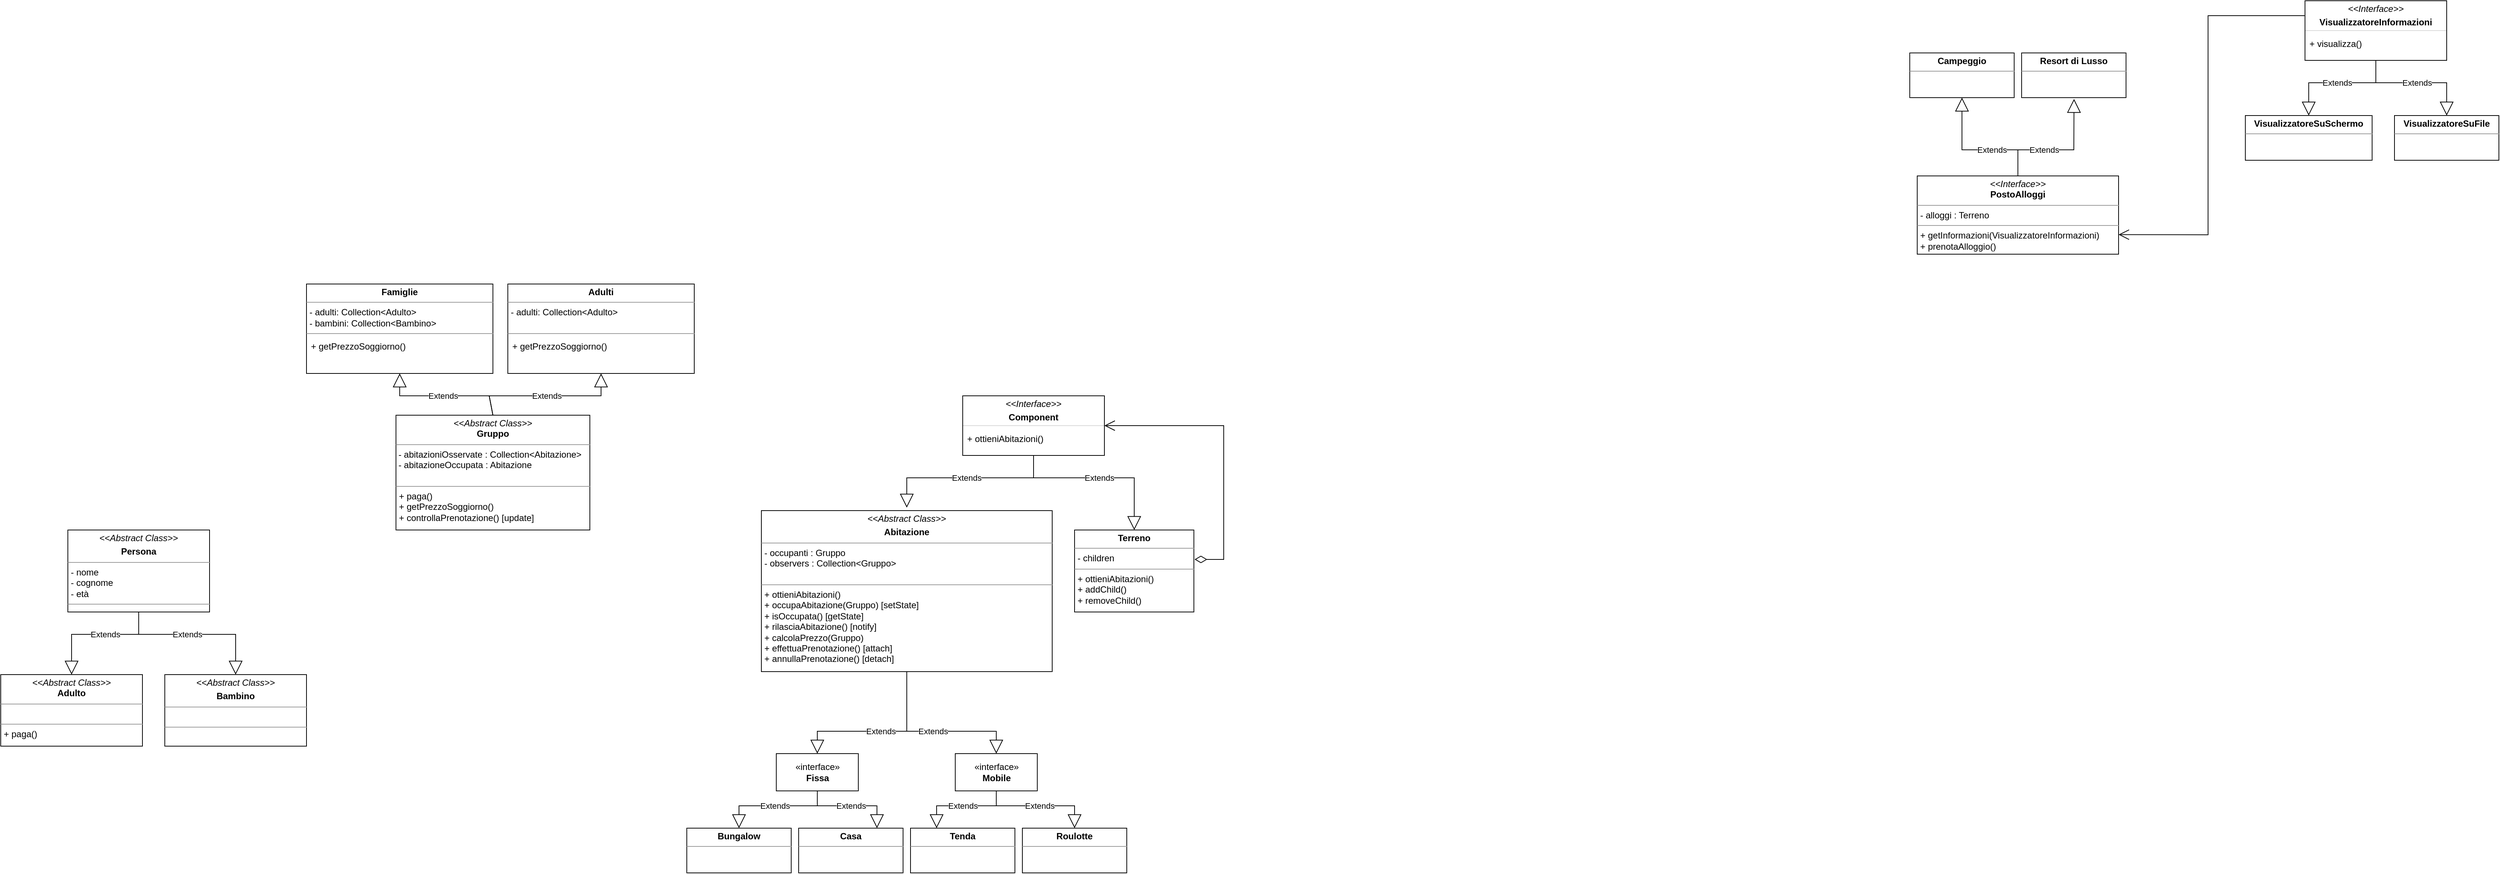 <mxfile version="20.8.5" type="device"><diagram id="NcUBOvsC5XP6fZwKayEn" name="Page-1"><mxGraphModel dx="884" dy="494" grid="1" gridSize="10" guides="1" tooltips="1" connect="1" arrows="1" fold="1" page="1" pageScale="1" pageWidth="4681" pageHeight="3300" math="0" shadow="0"><root><mxCell id="0"/><mxCell id="1" parent="0"/><mxCell id="sTAsvp3pAyC-jVc5APGx-4" value="&lt;p style=&quot;margin:0px;margin-top:4px;text-align:center;&quot;&gt;&lt;i&gt;&amp;lt;&amp;lt;Interface&amp;gt;&amp;gt;&lt;/i&gt;&lt;b&gt;&lt;br&gt;&lt;/b&gt;&lt;/p&gt;&lt;p style=&quot;margin:0px;margin-top:4px;text-align:center;&quot;&gt;&lt;b&gt;Component&lt;/b&gt;&lt;br&gt;&lt;/p&gt;" style="verticalAlign=top;align=left;overflow=fill;fontSize=12;fontFamily=Helvetica;html=1;" parent="1" vertex="1"><mxGeometry x="1720" y="1260" width="190" height="80" as="geometry"/></mxCell><mxCell id="sTAsvp3pAyC-jVc5APGx-8" value="&lt;div&gt;«interface»&lt;b&gt;&lt;br&gt;&lt;/b&gt;&lt;/div&gt;&lt;div&gt;&lt;b&gt;Fissa&lt;/b&gt;&lt;/div&gt;" style="html=1;" parent="1" vertex="1"><mxGeometry x="1470" y="1740" width="110" height="50" as="geometry"/></mxCell><mxCell id="sTAsvp3pAyC-jVc5APGx-9" value="&lt;div&gt;«interface»&lt;b&gt;&lt;br&gt;&lt;/b&gt;&lt;/div&gt;&lt;div&gt;&lt;b&gt;Mobile&lt;/b&gt;&lt;/div&gt;" style="html=1;" parent="1" vertex="1"><mxGeometry x="1710" y="1740" width="110" height="50" as="geometry"/></mxCell><mxCell id="sTAsvp3pAyC-jVc5APGx-10" value="Extends" style="endArrow=block;endSize=16;endFill=0;html=1;rounded=0;exitX=0.5;exitY=1;exitDx=0;exitDy=0;entryX=0.5;entryY=0;entryDx=0;entryDy=0;" parent="1" target="sTAsvp3pAyC-jVc5APGx-8" edge="1" source="4Uc646g9f8x1yOeYffe5-54"><mxGeometry width="160" relative="1" as="geometry"><mxPoint x="1645" y="1690" as="sourcePoint"/><mxPoint x="1460" y="1750" as="targetPoint"/><Array as="points"><mxPoint x="1645" y="1710"/><mxPoint x="1525" y="1710"/></Array></mxGeometry></mxCell><mxCell id="sTAsvp3pAyC-jVc5APGx-11" value="Extends" style="endArrow=block;endSize=16;endFill=0;html=1;rounded=0;exitX=0.5;exitY=1;exitDx=0;exitDy=0;entryX=0.5;entryY=0;entryDx=0;entryDy=0;" parent="1" target="sTAsvp3pAyC-jVc5APGx-9" edge="1" source="4Uc646g9f8x1yOeYffe5-54"><mxGeometry width="160" relative="1" as="geometry"><mxPoint x="1645" y="1690" as="sourcePoint"/><mxPoint x="1830.0" y="1750" as="targetPoint"/><Array as="points"><mxPoint x="1645" y="1710"/><mxPoint x="1765" y="1710"/></Array></mxGeometry></mxCell><mxCell id="sTAsvp3pAyC-jVc5APGx-16" value="Extends" style="endArrow=block;endSize=16;endFill=0;html=1;rounded=0;exitX=0.5;exitY=1;exitDx=0;exitDy=0;entryX=0.5;entryY=0;entryDx=0;entryDy=0;" parent="1" source="sTAsvp3pAyC-jVc5APGx-8" target="sTAsvp3pAyC-jVc5APGx-37" edge="1"><mxGeometry width="160" relative="1" as="geometry"><mxPoint x="1530" y="1780" as="sourcePoint"/><mxPoint x="1437.5" y="1840" as="targetPoint"/><Array as="points"><mxPoint x="1525" y="1810"/><mxPoint x="1420" y="1810"/></Array></mxGeometry></mxCell><mxCell id="sTAsvp3pAyC-jVc5APGx-17" value="Extends" style="endArrow=block;endSize=16;endFill=0;html=1;rounded=0;exitX=0.5;exitY=1;exitDx=0;exitDy=0;entryX=0.75;entryY=0;entryDx=0;entryDy=0;" parent="1" source="sTAsvp3pAyC-jVc5APGx-8" target="sTAsvp3pAyC-jVc5APGx-39" edge="1"><mxGeometry width="160" relative="1" as="geometry"><mxPoint x="1530" y="1780" as="sourcePoint"/><mxPoint x="1612.5" y="1840" as="targetPoint"/><Array as="points"><mxPoint x="1525" y="1810"/><mxPoint x="1605" y="1810"/></Array></mxGeometry></mxCell><mxCell id="sTAsvp3pAyC-jVc5APGx-18" value="Extends" style="endArrow=block;endSize=16;endFill=0;html=1;rounded=0;exitX=0.5;exitY=1;exitDx=0;exitDy=0;entryX=0.25;entryY=0;entryDx=0;entryDy=0;" parent="1" source="sTAsvp3pAyC-jVc5APGx-9" target="sTAsvp3pAyC-jVc5APGx-40" edge="1"><mxGeometry width="160" relative="1" as="geometry"><mxPoint x="1770" y="1780" as="sourcePoint"/><mxPoint x="1677.5" y="1840" as="targetPoint"/><Array as="points"><mxPoint x="1765" y="1810"/><mxPoint x="1685" y="1810"/></Array></mxGeometry></mxCell><mxCell id="sTAsvp3pAyC-jVc5APGx-19" value="Extends" style="endArrow=block;endSize=16;endFill=0;html=1;rounded=0;exitX=0.5;exitY=1;exitDx=0;exitDy=0;entryX=0.5;entryY=0;entryDx=0;entryDy=0;" parent="1" source="sTAsvp3pAyC-jVc5APGx-9" target="sTAsvp3pAyC-jVc5APGx-41" edge="1"><mxGeometry width="160" relative="1" as="geometry"><mxPoint x="1770" y="1780" as="sourcePoint"/><mxPoint x="1852.5" y="1840" as="targetPoint"/><Array as="points"><mxPoint x="1765" y="1810"/><mxPoint x="1870" y="1810"/></Array></mxGeometry></mxCell><mxCell id="sTAsvp3pAyC-jVc5APGx-29" value="Extends" style="endArrow=block;endSize=16;endFill=0;html=1;rounded=0;exitX=0.5;exitY=1;exitDx=0;exitDy=0;entryX=0.5;entryY=0;entryDx=0;entryDy=0;" parent="1" source="sTAsvp3pAyC-jVc5APGx-4" edge="1"><mxGeometry width="160" relative="1" as="geometry"><mxPoint x="1800" y="1340" as="sourcePoint"/><mxPoint x="1645" y="1410" as="targetPoint"/><Array as="points"><mxPoint x="1815" y="1370"/><mxPoint x="1645" y="1370"/></Array></mxGeometry></mxCell><mxCell id="sTAsvp3pAyC-jVc5APGx-30" value="Extends" style="endArrow=block;endSize=16;endFill=0;html=1;rounded=0;exitX=0.5;exitY=1;exitDx=0;exitDy=0;entryX=0.5;entryY=0;entryDx=0;entryDy=0;" parent="1" source="sTAsvp3pAyC-jVc5APGx-4" target="sTAsvp3pAyC-jVc5APGx-35" edge="1"><mxGeometry width="160" relative="1" as="geometry"><mxPoint x="1800" y="1340" as="sourcePoint"/><mxPoint x="1960" y="1450" as="targetPoint"/><Array as="points"><mxPoint x="1815" y="1370"/><mxPoint x="1950" y="1370"/></Array></mxGeometry></mxCell><mxCell id="sTAsvp3pAyC-jVc5APGx-35" value="&lt;p style=&quot;margin:0px;margin-top:4px;text-align:center;&quot;&gt;&lt;b&gt;Terreno&lt;/b&gt;&lt;/p&gt;&lt;hr size=&quot;1&quot;&gt;&lt;p style=&quot;margin:0px;margin-left:4px;&quot;&gt;- children&lt;br&gt;&lt;/p&gt;&lt;hr size=&quot;1&quot;&gt;&lt;p style=&quot;margin:0px;margin-left:4px;&quot;&gt;+ ottieniAbitazioni()&lt;/p&gt;&lt;p style=&quot;margin:0px;margin-left:4px;&quot;&gt;+ addChild()&lt;/p&gt;&lt;p style=&quot;margin:0px;margin-left:4px;&quot;&gt;+ removeChild()&lt;/p&gt;&lt;p style=&quot;margin:0px;margin-left:4px;&quot;&gt;&lt;br&gt;&lt;/p&gt;" style="verticalAlign=top;align=left;overflow=fill;fontSize=12;fontFamily=Helvetica;html=1;" parent="1" vertex="1"><mxGeometry x="1870" y="1440" width="160" height="110" as="geometry"/></mxCell><mxCell id="sTAsvp3pAyC-jVc5APGx-36" value="&lt;div&gt;&lt;br&gt;&lt;/div&gt;&lt;div&gt;&lt;br&gt;&lt;/div&gt;" style="endArrow=open;html=1;endSize=12;startArrow=diamondThin;startSize=14;startFill=0;edgeStyle=orthogonalEdgeStyle;align=left;verticalAlign=bottom;rounded=0;entryX=1;entryY=0.5;entryDx=0;entryDy=0;exitX=1.006;exitY=0.359;exitDx=0;exitDy=0;exitPerimeter=0;" parent="1" source="sTAsvp3pAyC-jVc5APGx-35" target="sTAsvp3pAyC-jVc5APGx-4" edge="1"><mxGeometry x="-1" y="3" relative="1" as="geometry"><mxPoint x="2040" y="1470" as="sourcePoint"/><mxPoint x="2000" y="1490" as="targetPoint"/><Array as="points"><mxPoint x="2070" y="1480"/><mxPoint x="2070" y="1300"/></Array></mxGeometry></mxCell><mxCell id="sTAsvp3pAyC-jVc5APGx-37" value="&lt;p style=&quot;margin:0px;margin-top:4px;text-align:center;&quot;&gt;&lt;b&gt;Bungalow&lt;/b&gt;&lt;/p&gt;&lt;hr size=&quot;1&quot;&gt;&lt;div style=&quot;height:2px;&quot;&gt;&lt;/div&gt;" style="verticalAlign=top;align=left;overflow=fill;fontSize=12;fontFamily=Helvetica;html=1;" parent="1" vertex="1"><mxGeometry x="1350" y="1840" width="140" height="60" as="geometry"/></mxCell><mxCell id="sTAsvp3pAyC-jVc5APGx-39" value="&lt;p style=&quot;margin:0px;margin-top:4px;text-align:center;&quot;&gt;&lt;b&gt;Casa&lt;/b&gt;&lt;br&gt;&lt;/p&gt;&lt;hr size=&quot;1&quot;&gt;&lt;div style=&quot;height:2px;&quot;&gt;&lt;/div&gt;" style="verticalAlign=top;align=left;overflow=fill;fontSize=12;fontFamily=Helvetica;html=1;" parent="1" vertex="1"><mxGeometry x="1500" y="1840" width="140" height="60" as="geometry"/></mxCell><mxCell id="sTAsvp3pAyC-jVc5APGx-40" value="&lt;p style=&quot;margin:0px;margin-top:4px;text-align:center;&quot;&gt;&lt;b&gt;Tenda&lt;/b&gt;&lt;br&gt;&lt;/p&gt;&lt;hr size=&quot;1&quot;&gt;&lt;div style=&quot;height:2px;&quot;&gt;&lt;/div&gt;" style="verticalAlign=top;align=left;overflow=fill;fontSize=12;fontFamily=Helvetica;html=1;" parent="1" vertex="1"><mxGeometry x="1650" y="1840" width="140" height="60" as="geometry"/></mxCell><mxCell id="sTAsvp3pAyC-jVc5APGx-41" value="&lt;p style=&quot;margin:0px;margin-top:4px;text-align:center;&quot;&gt;&lt;b&gt;Roulotte&lt;/b&gt;&lt;br&gt;&lt;/p&gt;&lt;hr size=&quot;1&quot;&gt;&lt;div style=&quot;height:2px;&quot;&gt;&lt;/div&gt;" style="verticalAlign=top;align=left;overflow=fill;fontSize=12;fontFamily=Helvetica;html=1;" parent="1" vertex="1"><mxGeometry x="1800" y="1840" width="140" height="60" as="geometry"/></mxCell><mxCell id="4Uc646g9f8x1yOeYffe5-2" value="&lt;p style=&quot;margin:0px;margin-top:4px;text-align:center;&quot;&gt;&lt;i&gt;&amp;lt;&amp;lt;Interface&amp;gt;&amp;gt;&lt;/i&gt;&lt;br&gt;&lt;b&gt;PostoAlloggi&lt;/b&gt;&lt;br&gt;&lt;/p&gt;&lt;hr size=&quot;1&quot;&gt;&lt;p style=&quot;margin:0px;margin-left:4px;&quot;&gt;- alloggi : Terreno &lt;br&gt;&lt;/p&gt;&lt;hr size=&quot;1&quot;&gt;&lt;p style=&quot;margin:0px;margin-left:4px;&quot;&gt;+ getInformazioni(VisualizzatoreInformazioni)&lt;br&gt;+ prenotaAlloggio()&lt;br&gt;&lt;/p&gt;" style="verticalAlign=top;align=left;overflow=fill;fontSize=12;fontFamily=Helvetica;html=1;" parent="1" vertex="1"><mxGeometry x="3000" y="965" width="270" height="105" as="geometry"/></mxCell><mxCell id="4Uc646g9f8x1yOeYffe5-7" value="&lt;p style=&quot;margin:0px;margin-top:4px;text-align:center;&quot;&gt;&lt;b&gt;Campeggio&lt;/b&gt;&lt;br&gt;&lt;/p&gt;&lt;hr size=&quot;1&quot;&gt;&lt;div style=&quot;height:2px;&quot;&gt;&lt;/div&gt;" style="verticalAlign=top;align=left;overflow=fill;fontSize=12;fontFamily=Helvetica;html=1;" parent="1" vertex="1"><mxGeometry x="2990" y="800" width="140" height="60" as="geometry"/></mxCell><mxCell id="4Uc646g9f8x1yOeYffe5-8" value="&lt;p style=&quot;margin:0px;margin-top:4px;text-align:center;&quot;&gt;&lt;b&gt;Resort di Lusso&lt;/b&gt;&lt;br&gt;&lt;/p&gt;&lt;hr size=&quot;1&quot;&gt;&lt;div style=&quot;height:2px;&quot;&gt;&lt;/div&gt;" style="verticalAlign=top;align=left;overflow=fill;fontSize=12;fontFamily=Helvetica;html=1;" parent="1" vertex="1"><mxGeometry x="3140" y="800" width="140" height="60" as="geometry"/></mxCell><mxCell id="4Uc646g9f8x1yOeYffe5-9" value="Extends" style="endArrow=block;endSize=16;endFill=0;html=1;rounded=0;exitX=0.5;exitY=0;exitDx=0;exitDy=0;entryX=0.5;entryY=1;entryDx=0;entryDy=0;" parent="1" source="4Uc646g9f8x1yOeYffe5-2" target="4Uc646g9f8x1yOeYffe5-7" edge="1"><mxGeometry x="-0.222" width="160" relative="1" as="geometry"><mxPoint x="3070" y="920" as="sourcePoint"/><mxPoint x="3230" y="920" as="targetPoint"/><Array as="points"><mxPoint x="3135" y="930"/><mxPoint x="3060" y="930"/></Array><mxPoint as="offset"/></mxGeometry></mxCell><mxCell id="4Uc646g9f8x1yOeYffe5-10" value="Extends" style="endArrow=block;endSize=16;endFill=0;html=1;rounded=0;exitX=0.5;exitY=0;exitDx=0;exitDy=0;entryX=0.502;entryY=1.029;entryDx=0;entryDy=0;entryPerimeter=0;" parent="1" source="4Uc646g9f8x1yOeYffe5-2" target="4Uc646g9f8x1yOeYffe5-8" edge="1"><mxGeometry x="-0.222" width="160" relative="1" as="geometry"><mxPoint x="3100" y="965" as="sourcePoint"/><mxPoint x="3175" y="860" as="targetPoint"/><Array as="points"><mxPoint x="3135" y="930"/><mxPoint x="3210" y="930"/></Array><mxPoint as="offset"/></mxGeometry></mxCell><mxCell id="4Uc646g9f8x1yOeYffe5-14" value="&lt;p style=&quot;margin:0px;margin-top:4px;text-align:center;&quot;&gt;&lt;i&gt;&amp;lt;&amp;lt;Abstract Class&amp;gt;&amp;gt;&lt;/i&gt;&lt;b&gt;&lt;br&gt;&lt;/b&gt;&lt;/p&gt;&lt;p style=&quot;margin:0px;margin-top:4px;text-align:center;&quot;&gt;&lt;b&gt;Persona&lt;/b&gt;&lt;br&gt;&lt;b&gt;&lt;/b&gt;&lt;/p&gt;&lt;hr size=&quot;1&quot;&gt;&lt;p style=&quot;margin:0px;margin-left:4px;&quot;&gt;- nome&lt;/p&gt;&lt;p style=&quot;margin:0px;margin-left:4px;&quot;&gt;- cognome&lt;/p&gt;&lt;p style=&quot;margin:0px;margin-left:4px;&quot;&gt;- età&lt;br&gt;&lt;/p&gt;&lt;hr size=&quot;1&quot;&gt;" style="verticalAlign=top;align=left;overflow=fill;fontSize=12;fontFamily=Helvetica;html=1;" parent="1" vertex="1"><mxGeometry x="520" y="1440" width="190" height="110" as="geometry"/></mxCell><mxCell id="4Uc646g9f8x1yOeYffe5-16" value="" style="line;strokeWidth=1;fillColor=none;align=left;verticalAlign=middle;spacingTop=-1;spacingLeft=3;spacingRight=3;rotatable=0;labelPosition=right;points=[];portConstraint=eastwest;strokeColor=inherit;opacity=15;" parent="1" vertex="1"><mxGeometry x="1720" y="1296" width="190" height="8" as="geometry"/></mxCell><mxCell id="4Uc646g9f8x1yOeYffe5-17" value="+ ottieniAbitazioni()" style="text;strokeColor=none;fillColor=none;align=left;verticalAlign=top;spacingLeft=4;spacingRight=4;overflow=hidden;rotatable=0;points=[[0,0.5],[1,0.5]];portConstraint=eastwest;opacity=15;" parent="1" vertex="1"><mxGeometry x="1720" y="1304" width="190" height="26" as="geometry"/></mxCell><mxCell id="4Uc646g9f8x1yOeYffe5-19" value="&lt;p style=&quot;margin:0px;margin-top:4px;text-align:center;&quot;&gt;&lt;i&gt;&amp;lt;&amp;lt;Interface&amp;gt;&amp;gt;&lt;/i&gt;&lt;b&gt;&lt;br&gt;&lt;/b&gt;&lt;/p&gt;&lt;p style=&quot;margin:0px;margin-top:4px;text-align:center;&quot;&gt;&lt;b&gt;VisualizzatoreInformazioni&lt;/b&gt;&lt;br&gt;&lt;/p&gt;" style="verticalAlign=top;align=left;overflow=fill;fontSize=12;fontFamily=Helvetica;html=1;flipV=1;flipH=0;" parent="1" vertex="1"><mxGeometry x="3520" y="730" width="190" height="80" as="geometry"/></mxCell><mxCell id="4Uc646g9f8x1yOeYffe5-20" value="" style="line;strokeWidth=1;fillColor=none;align=left;verticalAlign=middle;spacingTop=-1;spacingLeft=3;spacingRight=3;rotatable=0;labelPosition=right;points=[];portConstraint=eastwest;strokeColor=inherit;opacity=15;flipV=1;flipH=0;" parent="1" vertex="1"><mxGeometry x="3520" y="766" width="190" height="8" as="geometry"/></mxCell><mxCell id="4Uc646g9f8x1yOeYffe5-21" value="+ visualizza()" style="text;strokeColor=none;fillColor=none;align=left;verticalAlign=top;spacingLeft=4;spacingRight=4;overflow=hidden;rotatable=0;points=[[0,0.5],[1,0.5]];portConstraint=eastwest;opacity=15;flipV=1;flipH=0;" parent="1" vertex="1"><mxGeometry x="3520" y="774" width="190" height="26" as="geometry"/></mxCell><mxCell id="4Uc646g9f8x1yOeYffe5-22" value="" style="endArrow=open;endFill=1;endSize=12;html=1;rounded=0;exitX=0;exitY=0.25;exitDx=0;exitDy=0;entryX=1;entryY=0.75;entryDx=0;entryDy=0;" parent="1" source="4Uc646g9f8x1yOeYffe5-19" target="4Uc646g9f8x1yOeYffe5-2" edge="1"><mxGeometry width="160" relative="1" as="geometry"><mxPoint x="3510" y="840" as="sourcePoint"/><mxPoint x="3670" y="840" as="targetPoint"/><Array as="points"><mxPoint x="3390" y="750"/><mxPoint x="3390" y="1044"/></Array></mxGeometry></mxCell><mxCell id="4Uc646g9f8x1yOeYffe5-27" value="Extends" style="endArrow=block;endSize=16;endFill=0;html=1;rounded=0;exitX=0.5;exitY=1;exitDx=0;exitDy=0;entryX=0.5;entryY=0;entryDx=0;entryDy=0;" parent="1" source="4Uc646g9f8x1yOeYffe5-19" target="4Uc646g9f8x1yOeYffe5-29" edge="1"><mxGeometry width="160" relative="1" as="geometry"><mxPoint x="3585" y="860" as="sourcePoint"/><mxPoint x="3497.5" y="810" as="targetPoint"/><Array as="points"><mxPoint x="3615" y="840"/><mxPoint x="3525" y="840"/></Array></mxGeometry></mxCell><mxCell id="4Uc646g9f8x1yOeYffe5-28" value="Extends" style="endArrow=block;endSize=16;endFill=0;html=1;rounded=0;exitX=0.5;exitY=1;exitDx=0;exitDy=0;entryX=0.5;entryY=0;entryDx=0;entryDy=0;" parent="1" source="4Uc646g9f8x1yOeYffe5-19" target="4Uc646g9f8x1yOeYffe5-30" edge="1"><mxGeometry width="160" relative="1" as="geometry"><mxPoint x="3585" y="860" as="sourcePoint"/><mxPoint x="3672.5" y="810" as="targetPoint"/><Array as="points"><mxPoint x="3615" y="840"/><mxPoint x="3710" y="840"/></Array></mxGeometry></mxCell><mxCell id="4Uc646g9f8x1yOeYffe5-29" value="&lt;p style=&quot;margin:0px;margin-top:4px;text-align:center;&quot;&gt;&lt;b&gt;VisualizzatoreSuSchermo&lt;/b&gt;&lt;br&gt;&lt;/p&gt;&lt;hr size=&quot;1&quot;&gt;&lt;div style=&quot;height:2px;&quot;&gt;&lt;/div&gt;" style="verticalAlign=top;align=left;overflow=fill;fontSize=12;fontFamily=Helvetica;html=1;flipV=1;flipH=0;" parent="1" vertex="1"><mxGeometry x="3440" y="884" width="170" height="60" as="geometry"/></mxCell><mxCell id="4Uc646g9f8x1yOeYffe5-30" value="&lt;p style=&quot;margin:0px;margin-top:4px;text-align:center;&quot;&gt;&lt;b&gt;VisualizzatoreSuFile&lt;/b&gt;&lt;br&gt;&lt;/p&gt;&lt;hr size=&quot;1&quot;&gt;&lt;div style=&quot;height:2px;&quot;&gt;&lt;/div&gt;" style="verticalAlign=top;align=left;overflow=fill;fontSize=12;fontFamily=Helvetica;html=1;flipV=1;flipH=0;" parent="1" vertex="1"><mxGeometry x="3640" y="884" width="140" height="60" as="geometry"/></mxCell><mxCell id="4Uc646g9f8x1yOeYffe5-44" value="&lt;p style=&quot;margin:0px;margin-top:4px;text-align:center;&quot;&gt;&lt;i&gt;&amp;lt;&amp;lt;Abstract Class&amp;gt;&amp;gt;&lt;/i&gt;&lt;br&gt;&lt;b&gt;Adulto&lt;/b&gt;&lt;br&gt;&lt;/p&gt;&lt;hr size=&quot;1&quot;&gt;&lt;p style=&quot;margin:0px;margin-left:4px;&quot;&gt;&lt;br&gt;&lt;/p&gt;&lt;hr size=&quot;1&quot;&gt;&lt;p style=&quot;margin:0px;margin-left:4px;&quot;&gt;+ paga()&lt;br&gt;&lt;/p&gt;" style="verticalAlign=top;align=left;overflow=fill;fontSize=12;fontFamily=Helvetica;html=1;" parent="1" vertex="1"><mxGeometry x="430" y="1634" width="190" height="96" as="geometry"/></mxCell><mxCell id="4Uc646g9f8x1yOeYffe5-45" value="&lt;p style=&quot;margin:0px;margin-top:4px;text-align:center;&quot;&gt;&lt;i&gt;&amp;lt;&amp;lt;Abstract Class&amp;gt;&amp;gt;&lt;/i&gt;&lt;b&gt;&lt;br&gt;&lt;/b&gt;&lt;/p&gt;&lt;p style=&quot;margin:0px;margin-top:4px;text-align:center;&quot;&gt;&lt;b&gt;Bambino&lt;/b&gt;&lt;br&gt;&lt;b&gt;&lt;/b&gt;&lt;/p&gt;&lt;hr size=&quot;1&quot;&gt;&lt;br&gt;&lt;hr size=&quot;1&quot;&gt;&lt;p style=&quot;margin:0px;margin-left:4px;&quot;&gt;&lt;br&gt;&lt;/p&gt;" style="verticalAlign=top;align=left;overflow=fill;fontSize=12;fontFamily=Helvetica;html=1;" parent="1" vertex="1"><mxGeometry x="650" y="1634" width="190" height="96" as="geometry"/></mxCell><mxCell id="4Uc646g9f8x1yOeYffe5-46" value="Extends" style="endArrow=block;endSize=16;endFill=0;html=1;rounded=0;exitX=0.5;exitY=1;exitDx=0;exitDy=0;entryX=0.5;entryY=0;entryDx=0;entryDy=0;" parent="1" source="4Uc646g9f8x1yOeYffe5-14" target="4Uc646g9f8x1yOeYffe5-44" edge="1"><mxGeometry x="-0.138" width="160" relative="1" as="geometry"><mxPoint x="615" y="1560" as="sourcePoint"/><mxPoint x="495" y="1610" as="targetPoint"/><Array as="points"><mxPoint x="615" y="1580"/><mxPoint x="525" y="1580"/></Array><mxPoint as="offset"/></mxGeometry></mxCell><mxCell id="4Uc646g9f8x1yOeYffe5-47" value="Extends" style="endArrow=block;endSize=16;endFill=0;html=1;rounded=0;exitX=0.5;exitY=1;exitDx=0;exitDy=0;entryX=0.5;entryY=0;entryDx=0;entryDy=0;" parent="1" source="4Uc646g9f8x1yOeYffe5-14" target="4Uc646g9f8x1yOeYffe5-45" edge="1"><mxGeometry x="-0.112" width="160" relative="1" as="geometry"><mxPoint x="615" y="1560" as="sourcePoint"/><mxPoint x="735" y="1610" as="targetPoint"/><Array as="points"><mxPoint x="615" y="1580"/><mxPoint x="745" y="1580"/></Array><mxPoint as="offset"/></mxGeometry></mxCell><mxCell id="4Uc646g9f8x1yOeYffe5-54" value="&lt;p style=&quot;margin:0px;margin-top:4px;text-align:center;&quot;&gt;&lt;i&gt;&amp;lt;&amp;lt;Abstract Class&amp;gt;&amp;gt;&lt;/i&gt;&lt;b&gt;&lt;br&gt;&lt;/b&gt;&lt;/p&gt;&lt;p style=&quot;margin:0px;margin-top:4px;text-align:center;&quot;&gt;&lt;b&gt;Abitazione&lt;/b&gt;&lt;br&gt;&lt;b&gt;&lt;/b&gt;&lt;/p&gt;&lt;hr size=&quot;1&quot;&gt;&lt;p style=&quot;margin:0px;margin-left:4px;&quot;&gt;- occupanti : Gruppo&lt;/p&gt;&lt;p style=&quot;margin:0px;margin-left:4px;&quot;&gt;- observers : Collection&amp;lt;Gruppo&amp;gt;&lt;br&gt;&lt;/p&gt;&lt;p style=&quot;margin:0px;margin-left:4px;&quot;&gt;&lt;br&gt;&lt;/p&gt;&lt;hr size=&quot;1&quot;&gt;&lt;p style=&quot;margin:0px;margin-left:4px;&quot; align=&quot;left&quot;&gt;+ ottieniAbitazioni()&lt;/p&gt;&lt;p style=&quot;margin:0px;margin-left:4px;&quot; align=&quot;left&quot;&gt;+ occupaAbitazione(Gruppo) [setState]&lt;/p&gt;&lt;p style=&quot;margin:0px;margin-left:4px;&quot; align=&quot;left&quot;&gt;+ isOccupata() [getState]&lt;br&gt;&lt;/p&gt;&lt;p style=&quot;margin:0px;margin-left:4px;&quot; align=&quot;left&quot;&gt;+ rilasciaAbitazione() [notify]&lt;br&gt;&lt;/p&gt;&lt;p style=&quot;margin:0px;margin-left:4px;&quot; align=&quot;left&quot;&gt;+ calcolaPrezzo(Gruppo)&lt;br&gt;&lt;/p&gt;&lt;p style=&quot;margin:0px;margin-left:4px;&quot; align=&quot;left&quot;&gt;+ effettuaPrenotazione() [attach]&lt;br&gt;&lt;/p&gt;&lt;p style=&quot;margin:0px;margin-left:4px;&quot; align=&quot;left&quot;&gt;+ annullaPrenotazione() [detach]&lt;br&gt;&lt;/p&gt;&lt;p style=&quot;margin:0px;margin-left:4px;&quot;&gt;&amp;nbsp;&lt;/p&gt;" style="verticalAlign=top;align=left;overflow=fill;fontSize=12;fontFamily=Helvetica;html=1;" parent="1" vertex="1"><mxGeometry x="1450" y="1414" width="390" height="216" as="geometry"/></mxCell><mxCell id="4Uc646g9f8x1yOeYffe5-56" value="&lt;p style=&quot;margin:0px;margin-top:4px;text-align:center;&quot;&gt;&lt;i&gt;&amp;lt;&amp;lt;Abstract Class&amp;gt;&amp;gt;&lt;/i&gt;&lt;br&gt;&lt;b&gt;Gruppo&lt;/b&gt;&lt;br&gt;&lt;/p&gt;&lt;hr size=&quot;1&quot;&gt;&lt;div&gt;&amp;nbsp;- abitazioniOsservate : Collection&amp;lt;Abitazione&amp;gt;&lt;/div&gt;&lt;div&gt;&amp;nbsp;- abitazioneOccupata : Abitazione&lt;br&gt;&lt;/div&gt;&lt;div&gt;&lt;br&gt;&lt;/div&gt;&lt;hr size=&quot;1&quot;&gt;&lt;p style=&quot;margin:0px;margin-left:4px;&quot;&gt;+ paga()&lt;br&gt;&lt;/p&gt;&lt;p style=&quot;margin:0px;margin-left:4px;&quot;&gt;+ getPrezzoSoggiorno()&lt;br&gt;&lt;/p&gt;&lt;p style=&quot;margin:0px;margin-left:4px;&quot;&gt;+ controllaPrenotazione() [update]&lt;br&gt;&lt;/p&gt;&lt;p style=&quot;margin:0px;margin-left:4px;&quot;&gt;&lt;br&gt;&lt;/p&gt;&lt;p style=&quot;margin:0px;margin-left:4px;&quot;&gt;&lt;/p&gt;" style="verticalAlign=top;align=left;overflow=fill;fontSize=12;fontFamily=Helvetica;html=1;" parent="1" vertex="1"><mxGeometry x="960" y="1286" width="260" height="154" as="geometry"/></mxCell><mxCell id="4Uc646g9f8x1yOeYffe5-58" value="Extends" style="endArrow=block;endSize=16;endFill=0;html=1;rounded=0;exitX=0.5;exitY=0;exitDx=0;exitDy=0;entryX=0.5;entryY=1;entryDx=0;entryDy=0;" parent="1" source="4Uc646g9f8x1yOeYffe5-56" target="4Uc646g9f8x1yOeYffe5-41" edge="1"><mxGeometry width="160" relative="1" as="geometry"><mxPoint x="1090" y="1360" as="sourcePoint"/><mxPoint x="1250" y="1360" as="targetPoint"/><Array as="points"><mxPoint x="1085" y="1260"/><mxPoint x="965" y="1260"/></Array></mxGeometry></mxCell><mxCell id="4Uc646g9f8x1yOeYffe5-60" value="Extends" style="endArrow=block;endSize=16;endFill=0;html=1;rounded=0;exitX=0.5;exitY=0;exitDx=0;exitDy=0;entryX=0.5;entryY=1;entryDx=0;entryDy=0;" parent="1" source="4Uc646g9f8x1yOeYffe5-56" target="4Uc646g9f8x1yOeYffe5-59" edge="1"><mxGeometry width="160" relative="1" as="geometry"><mxPoint x="1095.0" y="1304" as="sourcePoint"/><mxPoint x="985" y="1226" as="targetPoint"/><Array as="points"><mxPoint x="1085" y="1260"/><mxPoint x="1235" y="1260"/></Array></mxGeometry></mxCell><mxCell id="4Uc646g9f8x1yOeYffe5-63" value="" style="group" parent="1" vertex="1" connectable="0"><mxGeometry x="840" y="1110" width="250" height="130" as="geometry"/></mxCell><mxCell id="4Uc646g9f8x1yOeYffe5-71" value="" style="group" parent="4Uc646g9f8x1yOeYffe5-63" vertex="1" connectable="0"><mxGeometry width="250" height="120" as="geometry"/></mxCell><mxCell id="4Uc646g9f8x1yOeYffe5-41" value="&lt;p style=&quot;margin:0px;margin-top:4px;text-align:center;&quot;&gt;&lt;b&gt;Famiglie&lt;/b&gt;&lt;/p&gt;&lt;hr size=&quot;1&quot;&gt;&lt;p style=&quot;margin:0px;margin-left:4px;&quot;&gt;- adulti: Collection&amp;lt;Adulto&amp;gt;&lt;/p&gt;&lt;p style=&quot;margin:0px;margin-left:4px;&quot;&gt;- bambini: Collection&amp;lt;Bambino&amp;gt;&lt;/p&gt;&lt;hr size=&quot;1&quot;&gt;" style="verticalAlign=top;align=left;overflow=fill;fontSize=12;fontFamily=Helvetica;html=1;" parent="4Uc646g9f8x1yOeYffe5-71" vertex="1"><mxGeometry width="250" height="120" as="geometry"/></mxCell><mxCell id="4Uc646g9f8x1yOeYffe5-70" value="+ getPrezzoSoggiorno()" style="text;strokeColor=none;fillColor=none;align=left;verticalAlign=top;spacingLeft=4;spacingRight=4;overflow=hidden;rotatable=0;points=[[0,0.5],[1,0.5]];portConstraint=eastwest;html=1;" parent="4Uc646g9f8x1yOeYffe5-71" vertex="1"><mxGeometry y="70" width="250" height="50" as="geometry"/></mxCell><mxCell id="4Uc646g9f8x1yOeYffe5-66" value="" style="group" parent="1" vertex="1" connectable="0"><mxGeometry x="1110" y="1110" width="250" height="120" as="geometry"/></mxCell><mxCell id="4Uc646g9f8x1yOeYffe5-59" value="&lt;p style=&quot;margin:0px;margin-top:4px;text-align:center;&quot;&gt;&lt;b&gt;Adulti&lt;/b&gt;&lt;br&gt;&lt;/p&gt;&lt;hr size=&quot;1&quot;&gt;&lt;p style=&quot;margin:0px;margin-left:4px;&quot;&gt;- adulti: Collection&amp;lt;Adulto&amp;gt;&lt;/p&gt;&lt;p style=&quot;margin:0px;margin-left:4px;&quot;&gt;&lt;br&gt;&lt;/p&gt;&lt;hr size=&quot;1&quot;&gt;" style="verticalAlign=top;align=left;overflow=fill;fontSize=12;fontFamily=Helvetica;html=1;" parent="4Uc646g9f8x1yOeYffe5-66" vertex="1"><mxGeometry width="250" height="120" as="geometry"/></mxCell><mxCell id="4Uc646g9f8x1yOeYffe5-65" value="+ getPrezzoSoggiorno()" style="text;strokeColor=none;fillColor=none;align=left;verticalAlign=top;spacingLeft=4;spacingRight=4;overflow=hidden;rotatable=0;points=[[0,0.5],[1,0.5]];portConstraint=eastwest;html=1;" parent="4Uc646g9f8x1yOeYffe5-66" vertex="1"><mxGeometry y="70" width="250" height="50" as="geometry"/></mxCell><mxCell id="17sB4faErJYz7A68wEPh-5" value="&amp;nbsp;" style="text;whiteSpace=wrap;html=1;fontSize=24;" vertex="1" parent="1"><mxGeometry x="740" y="1610" width="40" height="50" as="geometry"/></mxCell></root></mxGraphModel></diagram></mxfile>